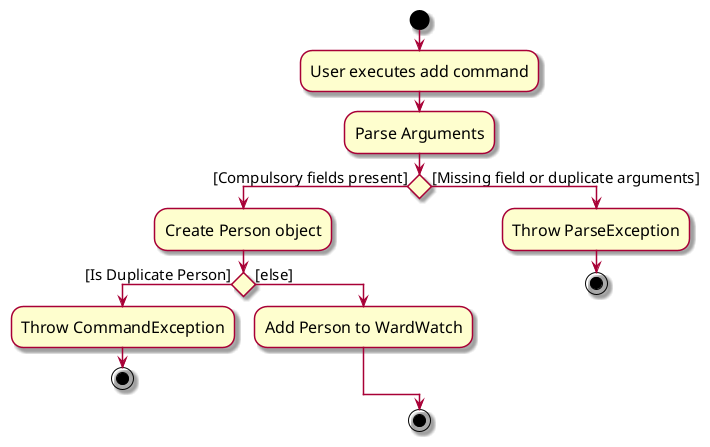 @startuml
skin rose
skinparam ActivityFontSize 16
skinparam ArrowFontSize 15

start
:User executes add command;
:Parse Arguments;

if () then ([Compulsory fields present])
  :Create Person object;

  if () then ([Is Duplicate Person])
    :Throw CommandException;
    stop
  else ([else])
    :Add Person to WardWatch;
  endif
else ([Missing field or duplicate arguments])
    :Throw ParseException;
  stop

endif
stop
@enduml
